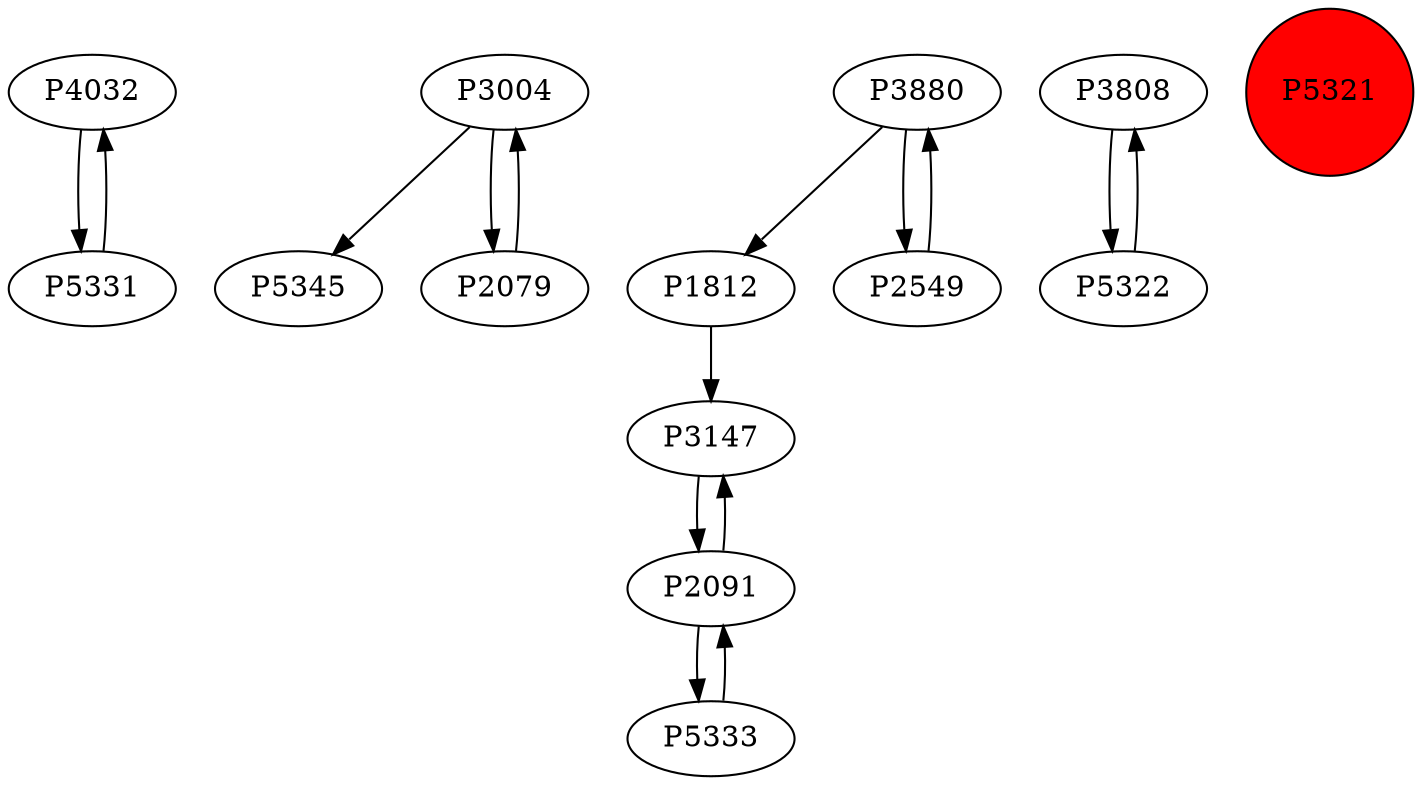 digraph {
	P4032 -> P5331
	P3004 -> P5345
	P3147 -> P2091
	P2091 -> P5333
	P5331 -> P4032
	P3880 -> P1812
	P2549 -> P3880
	P2079 -> P3004
	P3808 -> P5322
	P1812 -> P3147
	P5333 -> P2091
	P2091 -> P3147
	P5322 -> P3808
	P3004 -> P2079
	P3880 -> P2549
	P5321 [shape=circle]
	P5321 [style=filled]
	P5321 [fillcolor=red]
}